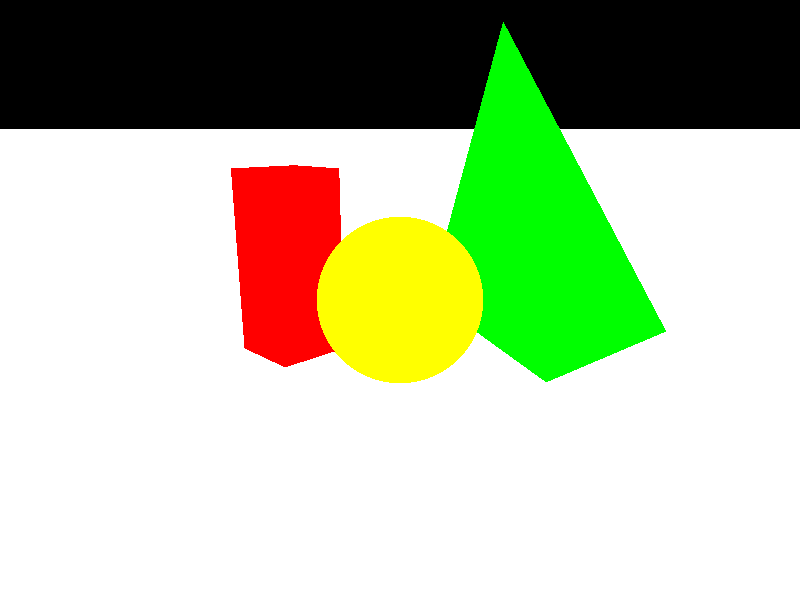 // csc473, assignment 1 sample file (RIGHT HANDED)

camera {
  location  <0, 0, 14>
  up        <0,  1,  0>
  right     <1.33333, 0,  0>
  look_at   <0, -4, 0>
}


light_source {<-100, 100, 100> color rgb <1.5, 1.5, 1.5>}

sphere { <0, 0, 0>, 2
      pigment {color rgb <1, 1, 0>}
      finish {ambient 0.4 diffuse 0.4 specular 0.5}
      translate <0, -4, 0>
}

plane {<0, 1, 0>, -6
  pigment {color rgb <1, 1, 1> }
  finish {ambient 0.4 diffuse 0.8}
}

box { <-1, -1, -1> <1, 1, 1>
  pigment {color rgb <1, 0, 0> }
  finish {ambient 0.4 diffuse 0.8}
  scale <1, 3, 1>
  rotate <0, -45, 0>
  translate <3, -4, -2>
}

triangle {
  <0, 3, 0>
  <-1, 0, 1.5>
  <1, 0, 1.5>
  pigment {color rgb <0, 1, 0> }
  finish {ambient 0.4 diffuse 0.8}
  scale <3, 3, 3>
  rotate <0, -40, 0>
  translate <-3, -6, -5>
}
triangle {
  <0, 3, 0>
  <-1, 0, 1.5>
  <0, 0, -1>
  pigment {color rgb <0, 1, 0> }
  finish {ambient 0.4 diffuse 0.8}
  scale <3, 3, 3>
  rotate <0, -40, 0>
  translate <-3, -6, -5>
}
triangle {
  <0, 3, 0>
  <1, 0, 1.5>
  <0, 0, -1>
  pigment {color rgb <0, 1, 0> }
  finish {ambient 0.4 diffuse 0.8}
  scale <3, 3, 3>
  rotate <0, -40, 0>
  translate <-3, -6, -5>
}

